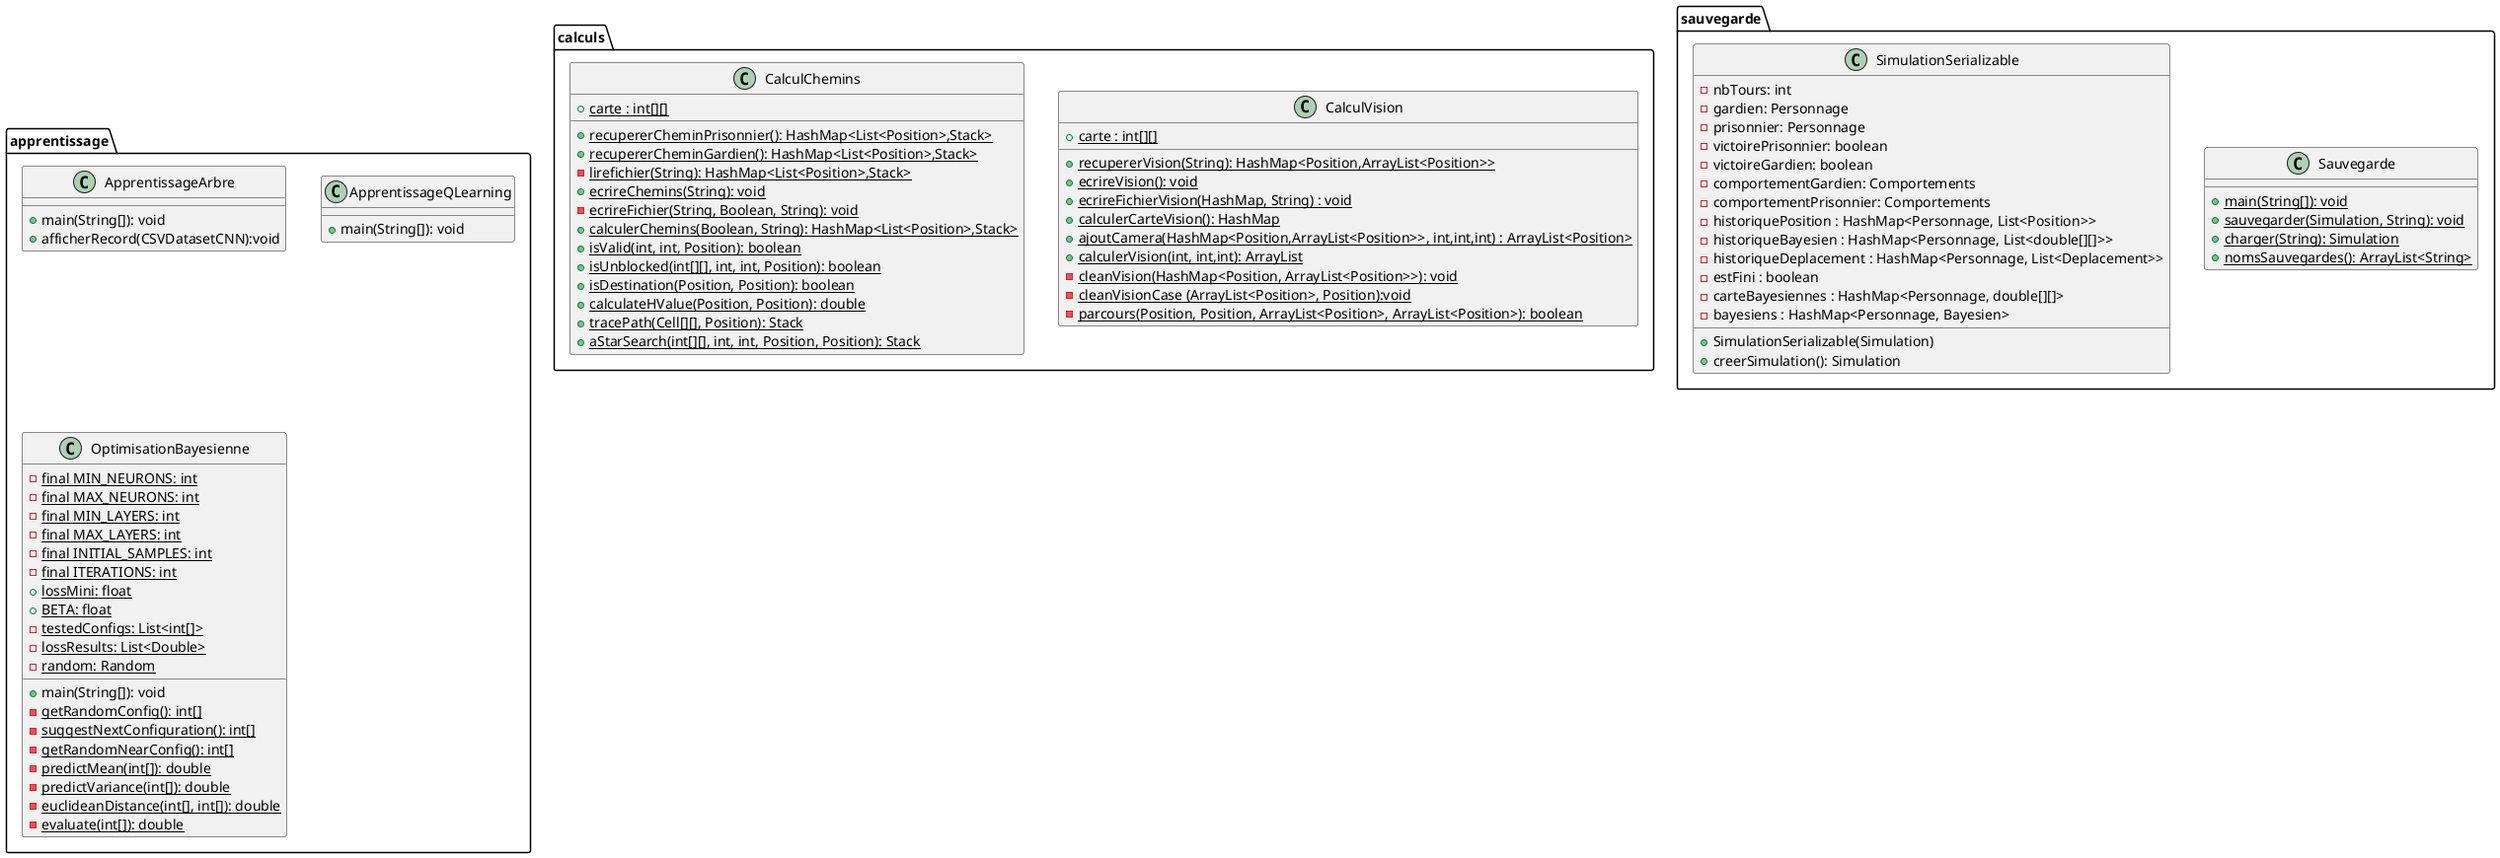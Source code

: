 @startuml
package "calculs"{
  class CalculVision{
    + {static} carte : int[][]
    + {static} recupererVision(String): HashMap<Position,ArrayList<Position>>
    + {static} ecrireVision(): void
    + {static} ecrireFichierVision(HashMap, String) : void
    + {static} calculerCarteVision(): HashMap
    + {static} ajoutCamera(HashMap<Position,ArrayList<Position>>, int,int,int) : ArrayList<Position>
    + {static} calculerVision(int, int,int): ArrayList
    - {static} cleanVision(HashMap<Position, ArrayList<Position>>): void
    - {static} cleanVisionCase (ArrayList<Position>, Position):void
    - {static} parcours(Position, Position, ArrayList<Position>, ArrayList<Position>): boolean
  }
  class CalculChemins {
    + {static} carte : int[][]
    + {static} recupererCheminPrisonnier(): HashMap<List<Position>,Stack>
    + {static} recupererCheminGardien(): HashMap<List<Position>,Stack>
    - {static} lirefichier(String): HashMap<List<Position>,Stack>
    + {static} ecrireChemins(String): void
    - {static} ecrireFichier(String, Boolean, String): void
    + {static} calculerChemins(Boolean, String): HashMap<List<Position>,Stack>
    + {static} isValid(int, int, Position): boolean
    + {static} isUnblocked(int[][], int, int, Position): boolean
    + {static} isDestination(Position, Position): boolean
    + {static} calculateHValue(Position, Position): double
    + {static} tracePath(Cell[][], Position): Stack
    + {static} aStarSearch(int[][], int, int, Position, Position): Stack
  }
}

package sauvegarde{
    class Sauvegarde{
    + {static} main(String[]): void
    + {static} sauvegarder(Simulation, String): void
    + {static} charger(String): Simulation
    + {static} nomsSauvegardes(): ArrayList<String>
    }
    class SimulationSerializable{
        - nbTours: int
        - gardien: Personnage
        - prisonnier: Personnage
        - victoirePrisonnier: boolean
        - victoireGardien: boolean
        - comportementGardien: Comportements
        - comportementPrisonnier: Comportements
        - historiquePosition : HashMap<Personnage, List<Position>>
        - historiqueBayesien : HashMap<Personnage, List<double[][]>>
        - historiqueDeplacement : HashMap<Personnage, List<Deplacement>>
        - estFini : boolean
        - carteBayesiennes : HashMap<Personnage, double[][]>
        - bayesiens : HashMap<Personnage, Bayesien>
        + SimulationSerializable(Simulation)
        + creerSimulation(): Simulation
    }
}
package "apprentissage"{
    class ApprentissageArbre{
        + main(String[]): void
        + afficherRecord(CSVDatasetCNN):void
    }
    class ApprentissageQLearning{
            + main(String[]): void
    }
    class OptimisationBayesienne{
        - {static} final MIN_NEURONS: int
        - {static} final MAX_NEURONS: int
        - {static} final MIN_LAYERS: int
        - {static} final MAX_LAYERS: int
        - {static} final INITIAL_SAMPLES: int
        - {static} final ITERATIONS: int
        + {static} lossMini: float
        + {static} BETA: float
        - {static} testedConfigs: List<int[]>
        - {static} lossResults: List<Double>
        - {static} random: Random
        + main(String[]): void
        - {static} getRandomConfig(): int[]
        - {static} suggestNextConfiguration(): int[]
        - {static} getRandomNearConfig(): int[]
        - {static} predictMean(int[]): double
        - {static} predictVariance(int[]): double
        - {static} euclideanDistance(int[], int[]): double
        - {static} evaluate(int[]): double
    }
  }

@enduml